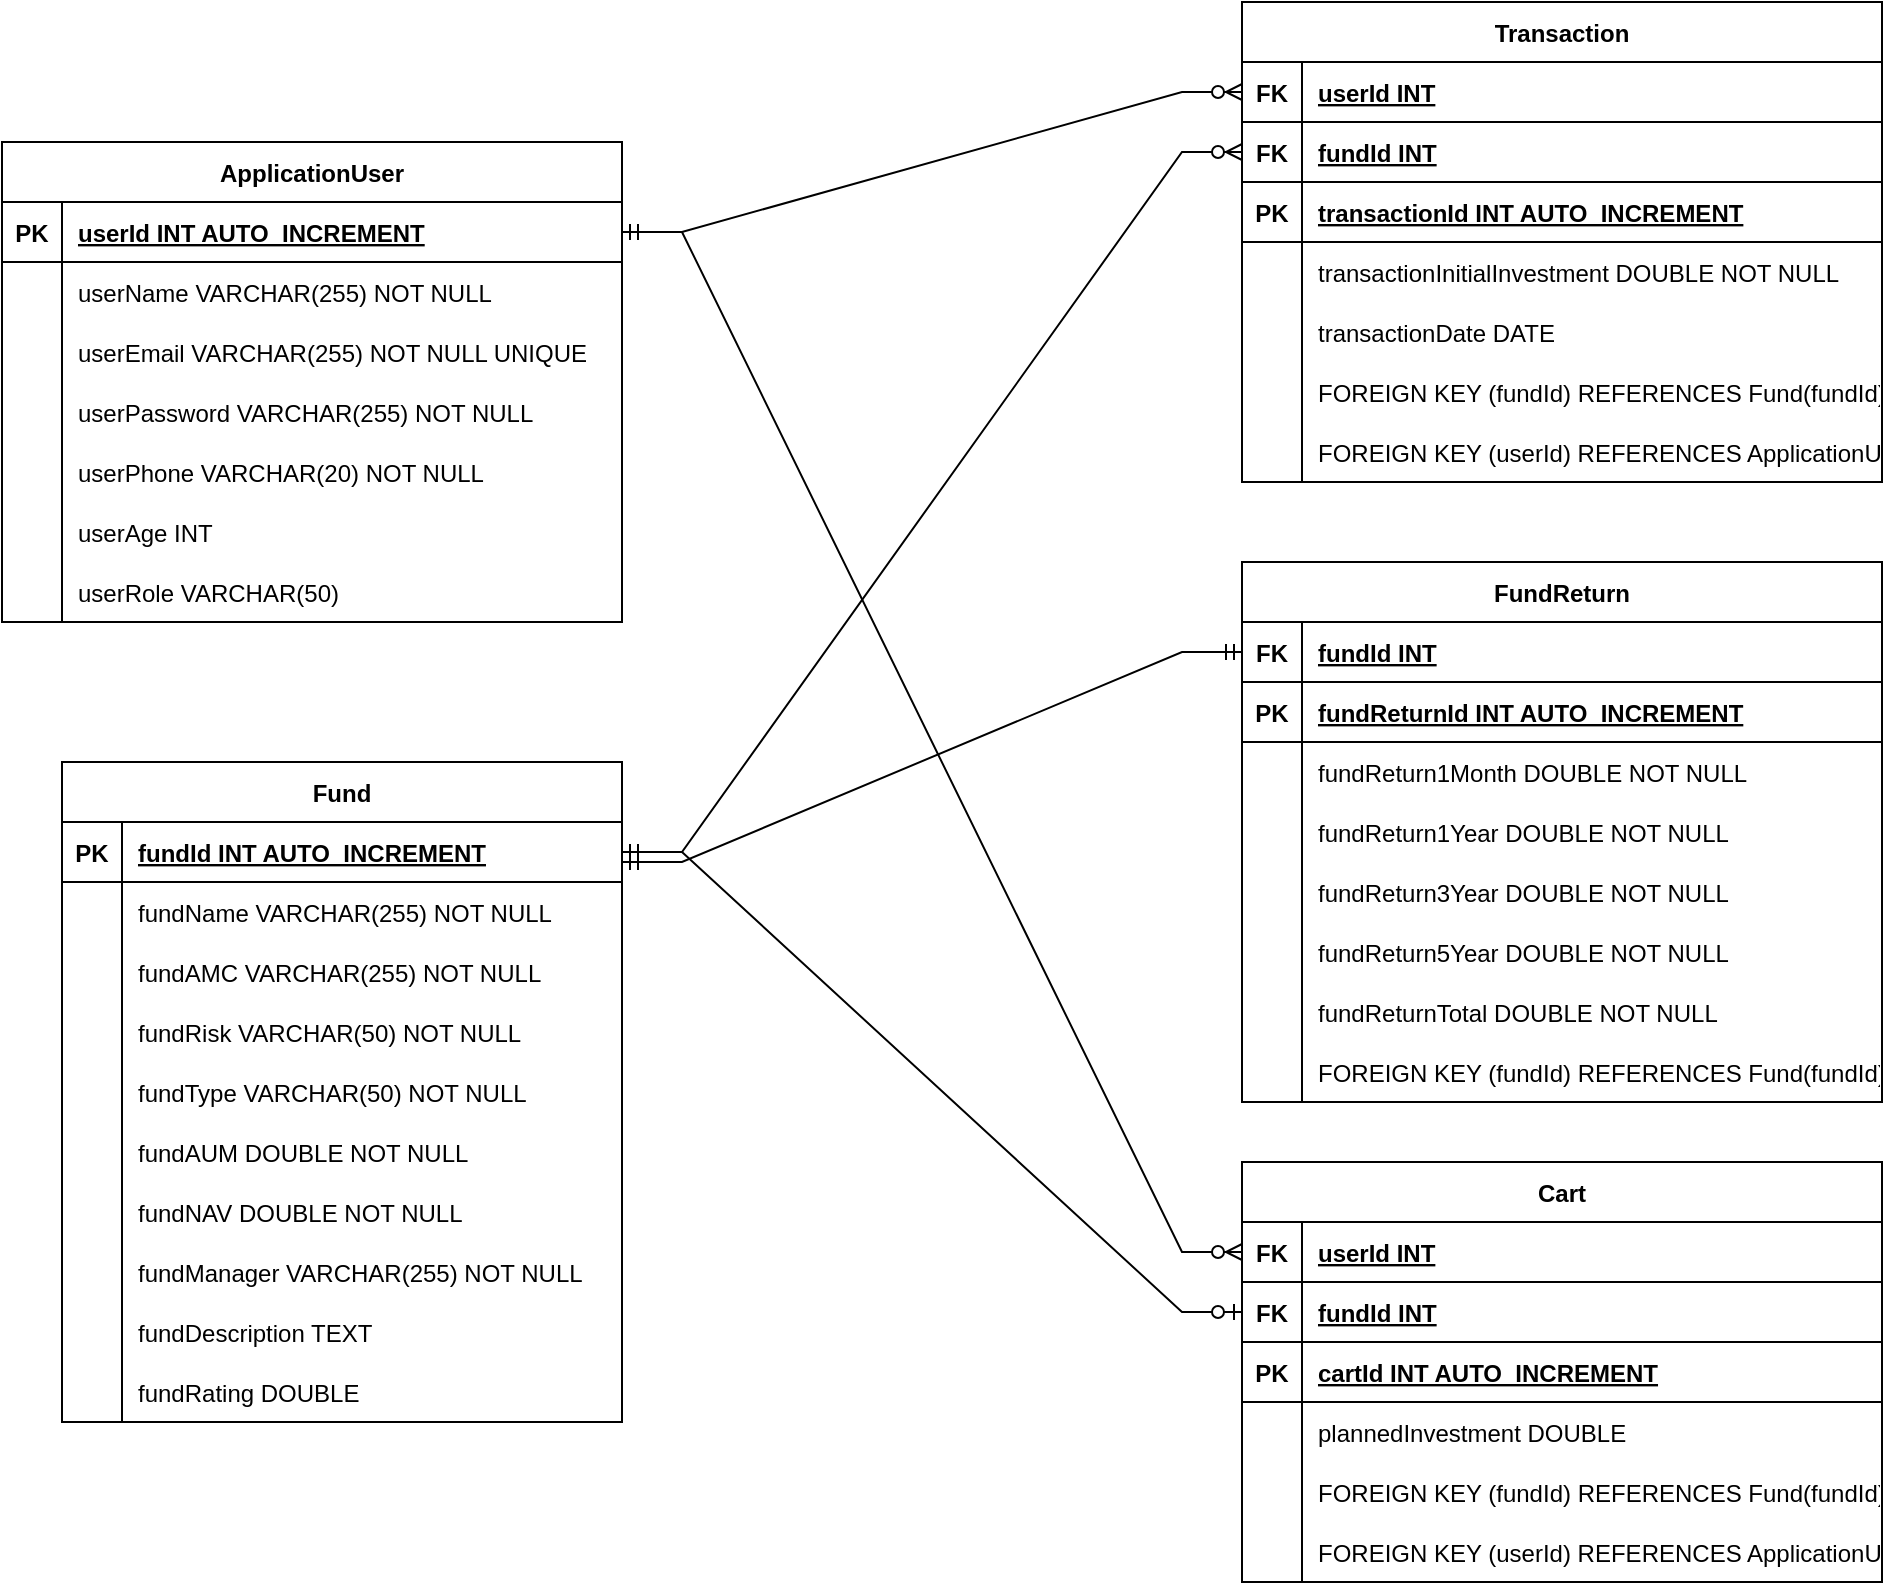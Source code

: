 <mxfile version="24.7.16">
  <diagram name="Page-1" id="alr_ZUWSL3N6rpMZa9CB">
    <mxGraphModel dx="1242" dy="567" grid="0" gridSize="10" guides="1" tooltips="1" connect="1" arrows="1" fold="1" page="0" pageScale="1" pageWidth="850" pageHeight="1100" math="0" shadow="0">
      <root>
        <mxCell id="0" />
        <mxCell id="1" parent="0" />
        <mxCell id="d2hZP2cJq34CGb0ZFWls-125" value="ApplicationUser" style="shape=table;startSize=30;container=1;collapsible=1;childLayout=tableLayout;fixedRows=1;rowLines=0;fontStyle=1;align=center;resizeLast=1;" parent="1" vertex="1">
          <mxGeometry x="322" y="182" width="310" height="240" as="geometry" />
        </mxCell>
        <mxCell id="d2hZP2cJq34CGb0ZFWls-126" value="" style="shape=tableRow;horizontal=0;startSize=0;swimlaneHead=0;swimlaneBody=0;fillColor=none;collapsible=0;dropTarget=0;points=[[0,0.5],[1,0.5]];portConstraint=eastwest;strokeColor=inherit;top=0;left=0;right=0;bottom=1;" parent="d2hZP2cJq34CGb0ZFWls-125" vertex="1">
          <mxGeometry y="30" width="310" height="30" as="geometry" />
        </mxCell>
        <mxCell id="d2hZP2cJq34CGb0ZFWls-127" value="PK" style="shape=partialRectangle;overflow=hidden;connectable=0;fillColor=none;strokeColor=inherit;top=0;left=0;bottom=0;right=0;fontStyle=1;" parent="d2hZP2cJq34CGb0ZFWls-126" vertex="1">
          <mxGeometry width="30" height="30" as="geometry">
            <mxRectangle width="30" height="30" as="alternateBounds" />
          </mxGeometry>
        </mxCell>
        <mxCell id="d2hZP2cJq34CGb0ZFWls-128" value="userId INT AUTO_INCREMENT " style="shape=partialRectangle;overflow=hidden;connectable=0;fillColor=none;align=left;strokeColor=inherit;top=0;left=0;bottom=0;right=0;spacingLeft=6;fontStyle=5;" parent="d2hZP2cJq34CGb0ZFWls-126" vertex="1">
          <mxGeometry x="30" width="280" height="30" as="geometry">
            <mxRectangle width="280" height="30" as="alternateBounds" />
          </mxGeometry>
        </mxCell>
        <mxCell id="d2hZP2cJq34CGb0ZFWls-129" value="" style="shape=tableRow;horizontal=0;startSize=0;swimlaneHead=0;swimlaneBody=0;fillColor=none;collapsible=0;dropTarget=0;points=[[0,0.5],[1,0.5]];portConstraint=eastwest;strokeColor=inherit;top=0;left=0;right=0;bottom=0;" parent="d2hZP2cJq34CGb0ZFWls-125" vertex="1">
          <mxGeometry y="60" width="310" height="30" as="geometry" />
        </mxCell>
        <mxCell id="d2hZP2cJq34CGb0ZFWls-130" value="" style="shape=partialRectangle;overflow=hidden;connectable=0;fillColor=none;strokeColor=inherit;top=0;left=0;bottom=0;right=0;" parent="d2hZP2cJq34CGb0ZFWls-129" vertex="1">
          <mxGeometry width="30" height="30" as="geometry">
            <mxRectangle width="30" height="30" as="alternateBounds" />
          </mxGeometry>
        </mxCell>
        <mxCell id="d2hZP2cJq34CGb0ZFWls-131" value="userName VARCHAR(255) NOT NULL" style="shape=partialRectangle;overflow=hidden;connectable=0;fillColor=none;align=left;strokeColor=inherit;top=0;left=0;bottom=0;right=0;spacingLeft=6;" parent="d2hZP2cJq34CGb0ZFWls-129" vertex="1">
          <mxGeometry x="30" width="280" height="30" as="geometry">
            <mxRectangle width="280" height="30" as="alternateBounds" />
          </mxGeometry>
        </mxCell>
        <mxCell id="d2hZP2cJq34CGb0ZFWls-132" value="" style="shape=tableRow;horizontal=0;startSize=0;swimlaneHead=0;swimlaneBody=0;fillColor=none;collapsible=0;dropTarget=0;points=[[0,0.5],[1,0.5]];portConstraint=eastwest;strokeColor=inherit;top=0;left=0;right=0;bottom=0;" parent="d2hZP2cJq34CGb0ZFWls-125" vertex="1">
          <mxGeometry y="90" width="310" height="30" as="geometry" />
        </mxCell>
        <mxCell id="d2hZP2cJq34CGb0ZFWls-133" value="" style="shape=partialRectangle;overflow=hidden;connectable=0;fillColor=none;strokeColor=inherit;top=0;left=0;bottom=0;right=0;" parent="d2hZP2cJq34CGb0ZFWls-132" vertex="1">
          <mxGeometry width="30" height="30" as="geometry">
            <mxRectangle width="30" height="30" as="alternateBounds" />
          </mxGeometry>
        </mxCell>
        <mxCell id="d2hZP2cJq34CGb0ZFWls-134" value="userEmail VARCHAR(255) NOT NULL UNIQUE" style="shape=partialRectangle;overflow=hidden;connectable=0;fillColor=none;align=left;strokeColor=inherit;top=0;left=0;bottom=0;right=0;spacingLeft=6;" parent="d2hZP2cJq34CGb0ZFWls-132" vertex="1">
          <mxGeometry x="30" width="280" height="30" as="geometry">
            <mxRectangle width="280" height="30" as="alternateBounds" />
          </mxGeometry>
        </mxCell>
        <mxCell id="d2hZP2cJq34CGb0ZFWls-135" value="" style="shape=tableRow;horizontal=0;startSize=0;swimlaneHead=0;swimlaneBody=0;fillColor=none;collapsible=0;dropTarget=0;points=[[0,0.5],[1,0.5]];portConstraint=eastwest;strokeColor=inherit;top=0;left=0;right=0;bottom=0;" parent="d2hZP2cJq34CGb0ZFWls-125" vertex="1">
          <mxGeometry y="120" width="310" height="30" as="geometry" />
        </mxCell>
        <mxCell id="d2hZP2cJq34CGb0ZFWls-136" value="" style="shape=partialRectangle;overflow=hidden;connectable=0;fillColor=none;strokeColor=inherit;top=0;left=0;bottom=0;right=0;" parent="d2hZP2cJq34CGb0ZFWls-135" vertex="1">
          <mxGeometry width="30" height="30" as="geometry">
            <mxRectangle width="30" height="30" as="alternateBounds" />
          </mxGeometry>
        </mxCell>
        <mxCell id="d2hZP2cJq34CGb0ZFWls-137" value="userPassword VARCHAR(255) NOT NULL" style="shape=partialRectangle;overflow=hidden;connectable=0;fillColor=none;align=left;strokeColor=inherit;top=0;left=0;bottom=0;right=0;spacingLeft=6;" parent="d2hZP2cJq34CGb0ZFWls-135" vertex="1">
          <mxGeometry x="30" width="280" height="30" as="geometry">
            <mxRectangle width="280" height="30" as="alternateBounds" />
          </mxGeometry>
        </mxCell>
        <mxCell id="d2hZP2cJq34CGb0ZFWls-138" value="" style="shape=tableRow;horizontal=0;startSize=0;swimlaneHead=0;swimlaneBody=0;fillColor=none;collapsible=0;dropTarget=0;points=[[0,0.5],[1,0.5]];portConstraint=eastwest;strokeColor=inherit;top=0;left=0;right=0;bottom=0;" parent="d2hZP2cJq34CGb0ZFWls-125" vertex="1">
          <mxGeometry y="150" width="310" height="30" as="geometry" />
        </mxCell>
        <mxCell id="d2hZP2cJq34CGb0ZFWls-139" value="" style="shape=partialRectangle;overflow=hidden;connectable=0;fillColor=none;strokeColor=inherit;top=0;left=0;bottom=0;right=0;" parent="d2hZP2cJq34CGb0ZFWls-138" vertex="1">
          <mxGeometry width="30" height="30" as="geometry">
            <mxRectangle width="30" height="30" as="alternateBounds" />
          </mxGeometry>
        </mxCell>
        <mxCell id="d2hZP2cJq34CGb0ZFWls-140" value="userPhone VARCHAR(20) NOT NULL" style="shape=partialRectangle;overflow=hidden;connectable=0;fillColor=none;align=left;strokeColor=inherit;top=0;left=0;bottom=0;right=0;spacingLeft=6;" parent="d2hZP2cJq34CGb0ZFWls-138" vertex="1">
          <mxGeometry x="30" width="280" height="30" as="geometry">
            <mxRectangle width="280" height="30" as="alternateBounds" />
          </mxGeometry>
        </mxCell>
        <mxCell id="d2hZP2cJq34CGb0ZFWls-141" value="" style="shape=tableRow;horizontal=0;startSize=0;swimlaneHead=0;swimlaneBody=0;fillColor=none;collapsible=0;dropTarget=0;points=[[0,0.5],[1,0.5]];portConstraint=eastwest;strokeColor=inherit;top=0;left=0;right=0;bottom=0;" parent="d2hZP2cJq34CGb0ZFWls-125" vertex="1">
          <mxGeometry y="180" width="310" height="30" as="geometry" />
        </mxCell>
        <mxCell id="d2hZP2cJq34CGb0ZFWls-142" value="" style="shape=partialRectangle;overflow=hidden;connectable=0;fillColor=none;strokeColor=inherit;top=0;left=0;bottom=0;right=0;" parent="d2hZP2cJq34CGb0ZFWls-141" vertex="1">
          <mxGeometry width="30" height="30" as="geometry">
            <mxRectangle width="30" height="30" as="alternateBounds" />
          </mxGeometry>
        </mxCell>
        <mxCell id="d2hZP2cJq34CGb0ZFWls-143" value="userAge INT" style="shape=partialRectangle;overflow=hidden;connectable=0;fillColor=none;align=left;strokeColor=inherit;top=0;left=0;bottom=0;right=0;spacingLeft=6;" parent="d2hZP2cJq34CGb0ZFWls-141" vertex="1">
          <mxGeometry x="30" width="280" height="30" as="geometry">
            <mxRectangle width="280" height="30" as="alternateBounds" />
          </mxGeometry>
        </mxCell>
        <mxCell id="d2hZP2cJq34CGb0ZFWls-144" value="" style="shape=tableRow;horizontal=0;startSize=0;swimlaneHead=0;swimlaneBody=0;fillColor=none;collapsible=0;dropTarget=0;points=[[0,0.5],[1,0.5]];portConstraint=eastwest;strokeColor=inherit;top=0;left=0;right=0;bottom=0;" parent="d2hZP2cJq34CGb0ZFWls-125" vertex="1">
          <mxGeometry y="210" width="310" height="30" as="geometry" />
        </mxCell>
        <mxCell id="d2hZP2cJq34CGb0ZFWls-145" value="" style="shape=partialRectangle;overflow=hidden;connectable=0;fillColor=none;strokeColor=inherit;top=0;left=0;bottom=0;right=0;" parent="d2hZP2cJq34CGb0ZFWls-144" vertex="1">
          <mxGeometry width="30" height="30" as="geometry">
            <mxRectangle width="30" height="30" as="alternateBounds" />
          </mxGeometry>
        </mxCell>
        <mxCell id="d2hZP2cJq34CGb0ZFWls-146" value="userRole VARCHAR(50)" style="shape=partialRectangle;overflow=hidden;connectable=0;fillColor=none;align=left;strokeColor=inherit;top=0;left=0;bottom=0;right=0;spacingLeft=6;" parent="d2hZP2cJq34CGb0ZFWls-144" vertex="1">
          <mxGeometry x="30" width="280" height="30" as="geometry">
            <mxRectangle width="280" height="30" as="alternateBounds" />
          </mxGeometry>
        </mxCell>
        <mxCell id="d2hZP2cJq34CGb0ZFWls-147" value="Fund" style="shape=table;startSize=30;container=1;collapsible=1;childLayout=tableLayout;fixedRows=1;rowLines=0;fontStyle=1;align=center;resizeLast=1;" parent="1" vertex="1">
          <mxGeometry x="352" y="492" width="280" height="330" as="geometry">
            <mxRectangle x="-80" y="130" width="70" height="30" as="alternateBounds" />
          </mxGeometry>
        </mxCell>
        <mxCell id="d2hZP2cJq34CGb0ZFWls-148" value="" style="shape=tableRow;horizontal=0;startSize=0;swimlaneHead=0;swimlaneBody=0;fillColor=none;collapsible=0;dropTarget=0;points=[[0,0.5],[1,0.5]];portConstraint=eastwest;strokeColor=inherit;top=0;left=0;right=0;bottom=1;" parent="d2hZP2cJq34CGb0ZFWls-147" vertex="1">
          <mxGeometry y="30" width="280" height="30" as="geometry" />
        </mxCell>
        <mxCell id="d2hZP2cJq34CGb0ZFWls-149" value="PK" style="shape=partialRectangle;overflow=hidden;connectable=0;fillColor=none;strokeColor=inherit;top=0;left=0;bottom=0;right=0;fontStyle=1;" parent="d2hZP2cJq34CGb0ZFWls-148" vertex="1">
          <mxGeometry width="30" height="30" as="geometry">
            <mxRectangle width="30" height="30" as="alternateBounds" />
          </mxGeometry>
        </mxCell>
        <mxCell id="d2hZP2cJq34CGb0ZFWls-150" value="fundId INT AUTO_INCREMENT " style="shape=partialRectangle;overflow=hidden;connectable=0;fillColor=none;align=left;strokeColor=inherit;top=0;left=0;bottom=0;right=0;spacingLeft=6;fontStyle=5;" parent="d2hZP2cJq34CGb0ZFWls-148" vertex="1">
          <mxGeometry x="30" width="250" height="30" as="geometry">
            <mxRectangle width="250" height="30" as="alternateBounds" />
          </mxGeometry>
        </mxCell>
        <mxCell id="d2hZP2cJq34CGb0ZFWls-151" value="" style="shape=tableRow;horizontal=0;startSize=0;swimlaneHead=0;swimlaneBody=0;fillColor=none;collapsible=0;dropTarget=0;points=[[0,0.5],[1,0.5]];portConstraint=eastwest;strokeColor=inherit;top=0;left=0;right=0;bottom=0;" parent="d2hZP2cJq34CGb0ZFWls-147" vertex="1">
          <mxGeometry y="60" width="280" height="30" as="geometry" />
        </mxCell>
        <mxCell id="d2hZP2cJq34CGb0ZFWls-152" value="" style="shape=partialRectangle;overflow=hidden;connectable=0;fillColor=none;strokeColor=inherit;top=0;left=0;bottom=0;right=0;" parent="d2hZP2cJq34CGb0ZFWls-151" vertex="1">
          <mxGeometry width="30" height="30" as="geometry">
            <mxRectangle width="30" height="30" as="alternateBounds" />
          </mxGeometry>
        </mxCell>
        <mxCell id="d2hZP2cJq34CGb0ZFWls-153" value="fundName VARCHAR(255) NOT NULL" style="shape=partialRectangle;overflow=hidden;connectable=0;fillColor=none;align=left;strokeColor=inherit;top=0;left=0;bottom=0;right=0;spacingLeft=6;" parent="d2hZP2cJq34CGb0ZFWls-151" vertex="1">
          <mxGeometry x="30" width="250" height="30" as="geometry">
            <mxRectangle width="250" height="30" as="alternateBounds" />
          </mxGeometry>
        </mxCell>
        <mxCell id="d2hZP2cJq34CGb0ZFWls-154" value="" style="shape=tableRow;horizontal=0;startSize=0;swimlaneHead=0;swimlaneBody=0;fillColor=none;collapsible=0;dropTarget=0;points=[[0,0.5],[1,0.5]];portConstraint=eastwest;strokeColor=inherit;top=0;left=0;right=0;bottom=0;" parent="d2hZP2cJq34CGb0ZFWls-147" vertex="1">
          <mxGeometry y="90" width="280" height="30" as="geometry" />
        </mxCell>
        <mxCell id="d2hZP2cJq34CGb0ZFWls-155" value="" style="shape=partialRectangle;overflow=hidden;connectable=0;fillColor=none;strokeColor=inherit;top=0;left=0;bottom=0;right=0;" parent="d2hZP2cJq34CGb0ZFWls-154" vertex="1">
          <mxGeometry width="30" height="30" as="geometry">
            <mxRectangle width="30" height="30" as="alternateBounds" />
          </mxGeometry>
        </mxCell>
        <mxCell id="d2hZP2cJq34CGb0ZFWls-156" value="fundAMC VARCHAR(255) NOT NULL" style="shape=partialRectangle;overflow=hidden;connectable=0;fillColor=none;align=left;strokeColor=inherit;top=0;left=0;bottom=0;right=0;spacingLeft=6;" parent="d2hZP2cJq34CGb0ZFWls-154" vertex="1">
          <mxGeometry x="30" width="250" height="30" as="geometry">
            <mxRectangle width="250" height="30" as="alternateBounds" />
          </mxGeometry>
        </mxCell>
        <mxCell id="d2hZP2cJq34CGb0ZFWls-157" value="" style="shape=tableRow;horizontal=0;startSize=0;swimlaneHead=0;swimlaneBody=0;fillColor=none;collapsible=0;dropTarget=0;points=[[0,0.5],[1,0.5]];portConstraint=eastwest;strokeColor=inherit;top=0;left=0;right=0;bottom=0;" parent="d2hZP2cJq34CGb0ZFWls-147" vertex="1">
          <mxGeometry y="120" width="280" height="30" as="geometry" />
        </mxCell>
        <mxCell id="d2hZP2cJq34CGb0ZFWls-158" value="" style="shape=partialRectangle;overflow=hidden;connectable=0;fillColor=none;strokeColor=inherit;top=0;left=0;bottom=0;right=0;" parent="d2hZP2cJq34CGb0ZFWls-157" vertex="1">
          <mxGeometry width="30" height="30" as="geometry">
            <mxRectangle width="30" height="30" as="alternateBounds" />
          </mxGeometry>
        </mxCell>
        <mxCell id="d2hZP2cJq34CGb0ZFWls-159" value="fundRisk VARCHAR(50) NOT NULL" style="shape=partialRectangle;overflow=hidden;connectable=0;fillColor=none;align=left;strokeColor=inherit;top=0;left=0;bottom=0;right=0;spacingLeft=6;" parent="d2hZP2cJq34CGb0ZFWls-157" vertex="1">
          <mxGeometry x="30" width="250" height="30" as="geometry">
            <mxRectangle width="250" height="30" as="alternateBounds" />
          </mxGeometry>
        </mxCell>
        <mxCell id="d2hZP2cJq34CGb0ZFWls-160" value="" style="shape=tableRow;horizontal=0;startSize=0;swimlaneHead=0;swimlaneBody=0;fillColor=none;collapsible=0;dropTarget=0;points=[[0,0.5],[1,0.5]];portConstraint=eastwest;strokeColor=inherit;top=0;left=0;right=0;bottom=0;" parent="d2hZP2cJq34CGb0ZFWls-147" vertex="1">
          <mxGeometry y="150" width="280" height="30" as="geometry" />
        </mxCell>
        <mxCell id="d2hZP2cJq34CGb0ZFWls-161" value="" style="shape=partialRectangle;overflow=hidden;connectable=0;fillColor=none;strokeColor=inherit;top=0;left=0;bottom=0;right=0;" parent="d2hZP2cJq34CGb0ZFWls-160" vertex="1">
          <mxGeometry width="30" height="30" as="geometry">
            <mxRectangle width="30" height="30" as="alternateBounds" />
          </mxGeometry>
        </mxCell>
        <mxCell id="d2hZP2cJq34CGb0ZFWls-162" value="fundType VARCHAR(50) NOT NULL" style="shape=partialRectangle;overflow=hidden;connectable=0;fillColor=none;align=left;strokeColor=inherit;top=0;left=0;bottom=0;right=0;spacingLeft=6;" parent="d2hZP2cJq34CGb0ZFWls-160" vertex="1">
          <mxGeometry x="30" width="250" height="30" as="geometry">
            <mxRectangle width="250" height="30" as="alternateBounds" />
          </mxGeometry>
        </mxCell>
        <mxCell id="d2hZP2cJq34CGb0ZFWls-163" value="" style="shape=tableRow;horizontal=0;startSize=0;swimlaneHead=0;swimlaneBody=0;fillColor=none;collapsible=0;dropTarget=0;points=[[0,0.5],[1,0.5]];portConstraint=eastwest;strokeColor=inherit;top=0;left=0;right=0;bottom=0;" parent="d2hZP2cJq34CGb0ZFWls-147" vertex="1">
          <mxGeometry y="180" width="280" height="30" as="geometry" />
        </mxCell>
        <mxCell id="d2hZP2cJq34CGb0ZFWls-164" value="" style="shape=partialRectangle;overflow=hidden;connectable=0;fillColor=none;strokeColor=inherit;top=0;left=0;bottom=0;right=0;" parent="d2hZP2cJq34CGb0ZFWls-163" vertex="1">
          <mxGeometry width="30" height="30" as="geometry">
            <mxRectangle width="30" height="30" as="alternateBounds" />
          </mxGeometry>
        </mxCell>
        <mxCell id="d2hZP2cJq34CGb0ZFWls-165" value="fundAUM DOUBLE NOT NULL" style="shape=partialRectangle;overflow=hidden;connectable=0;fillColor=none;align=left;strokeColor=inherit;top=0;left=0;bottom=0;right=0;spacingLeft=6;" parent="d2hZP2cJq34CGb0ZFWls-163" vertex="1">
          <mxGeometry x="30" width="250" height="30" as="geometry">
            <mxRectangle width="250" height="30" as="alternateBounds" />
          </mxGeometry>
        </mxCell>
        <mxCell id="d2hZP2cJq34CGb0ZFWls-166" value="" style="shape=tableRow;horizontal=0;startSize=0;swimlaneHead=0;swimlaneBody=0;fillColor=none;collapsible=0;dropTarget=0;points=[[0,0.5],[1,0.5]];portConstraint=eastwest;strokeColor=inherit;top=0;left=0;right=0;bottom=0;" parent="d2hZP2cJq34CGb0ZFWls-147" vertex="1">
          <mxGeometry y="210" width="280" height="30" as="geometry" />
        </mxCell>
        <mxCell id="d2hZP2cJq34CGb0ZFWls-167" value="" style="shape=partialRectangle;overflow=hidden;connectable=0;fillColor=none;strokeColor=inherit;top=0;left=0;bottom=0;right=0;" parent="d2hZP2cJq34CGb0ZFWls-166" vertex="1">
          <mxGeometry width="30" height="30" as="geometry">
            <mxRectangle width="30" height="30" as="alternateBounds" />
          </mxGeometry>
        </mxCell>
        <mxCell id="d2hZP2cJq34CGb0ZFWls-168" value="fundNAV DOUBLE NOT NULL" style="shape=partialRectangle;overflow=hidden;connectable=0;fillColor=none;align=left;strokeColor=inherit;top=0;left=0;bottom=0;right=0;spacingLeft=6;" parent="d2hZP2cJq34CGb0ZFWls-166" vertex="1">
          <mxGeometry x="30" width="250" height="30" as="geometry">
            <mxRectangle width="250" height="30" as="alternateBounds" />
          </mxGeometry>
        </mxCell>
        <mxCell id="d2hZP2cJq34CGb0ZFWls-169" value="" style="shape=tableRow;horizontal=0;startSize=0;swimlaneHead=0;swimlaneBody=0;fillColor=none;collapsible=0;dropTarget=0;points=[[0,0.5],[1,0.5]];portConstraint=eastwest;strokeColor=inherit;top=0;left=0;right=0;bottom=0;" parent="d2hZP2cJq34CGb0ZFWls-147" vertex="1">
          <mxGeometry y="240" width="280" height="30" as="geometry" />
        </mxCell>
        <mxCell id="d2hZP2cJq34CGb0ZFWls-170" value="" style="shape=partialRectangle;overflow=hidden;connectable=0;fillColor=none;strokeColor=inherit;top=0;left=0;bottom=0;right=0;" parent="d2hZP2cJq34CGb0ZFWls-169" vertex="1">
          <mxGeometry width="30" height="30" as="geometry">
            <mxRectangle width="30" height="30" as="alternateBounds" />
          </mxGeometry>
        </mxCell>
        <mxCell id="d2hZP2cJq34CGb0ZFWls-171" value="fundManager VARCHAR(255) NOT NULL" style="shape=partialRectangle;overflow=hidden;connectable=0;fillColor=none;align=left;strokeColor=inherit;top=0;left=0;bottom=0;right=0;spacingLeft=6;" parent="d2hZP2cJq34CGb0ZFWls-169" vertex="1">
          <mxGeometry x="30" width="250" height="30" as="geometry">
            <mxRectangle width="250" height="30" as="alternateBounds" />
          </mxGeometry>
        </mxCell>
        <mxCell id="d2hZP2cJq34CGb0ZFWls-172" value="" style="shape=tableRow;horizontal=0;startSize=0;swimlaneHead=0;swimlaneBody=0;fillColor=none;collapsible=0;dropTarget=0;points=[[0,0.5],[1,0.5]];portConstraint=eastwest;strokeColor=inherit;top=0;left=0;right=0;bottom=0;" parent="d2hZP2cJq34CGb0ZFWls-147" vertex="1">
          <mxGeometry y="270" width="280" height="30" as="geometry" />
        </mxCell>
        <mxCell id="d2hZP2cJq34CGb0ZFWls-173" value="" style="shape=partialRectangle;overflow=hidden;connectable=0;fillColor=none;strokeColor=inherit;top=0;left=0;bottom=0;right=0;" parent="d2hZP2cJq34CGb0ZFWls-172" vertex="1">
          <mxGeometry width="30" height="30" as="geometry">
            <mxRectangle width="30" height="30" as="alternateBounds" />
          </mxGeometry>
        </mxCell>
        <mxCell id="d2hZP2cJq34CGb0ZFWls-174" value="fundDescription TEXT" style="shape=partialRectangle;overflow=hidden;connectable=0;fillColor=none;align=left;strokeColor=inherit;top=0;left=0;bottom=0;right=0;spacingLeft=6;" parent="d2hZP2cJq34CGb0ZFWls-172" vertex="1">
          <mxGeometry x="30" width="250" height="30" as="geometry">
            <mxRectangle width="250" height="30" as="alternateBounds" />
          </mxGeometry>
        </mxCell>
        <mxCell id="d2hZP2cJq34CGb0ZFWls-175" value="" style="shape=tableRow;horizontal=0;startSize=0;swimlaneHead=0;swimlaneBody=0;fillColor=none;collapsible=0;dropTarget=0;points=[[0,0.5],[1,0.5]];portConstraint=eastwest;strokeColor=inherit;top=0;left=0;right=0;bottom=0;" parent="d2hZP2cJq34CGb0ZFWls-147" vertex="1">
          <mxGeometry y="300" width="280" height="30" as="geometry" />
        </mxCell>
        <mxCell id="d2hZP2cJq34CGb0ZFWls-176" value="" style="shape=partialRectangle;overflow=hidden;connectable=0;fillColor=none;strokeColor=inherit;top=0;left=0;bottom=0;right=0;" parent="d2hZP2cJq34CGb0ZFWls-175" vertex="1">
          <mxGeometry width="30" height="30" as="geometry">
            <mxRectangle width="30" height="30" as="alternateBounds" />
          </mxGeometry>
        </mxCell>
        <mxCell id="d2hZP2cJq34CGb0ZFWls-177" value="fundRating DOUBLE" style="shape=partialRectangle;overflow=hidden;connectable=0;fillColor=none;align=left;strokeColor=inherit;top=0;left=0;bottom=0;right=0;spacingLeft=6;" parent="d2hZP2cJq34CGb0ZFWls-175" vertex="1">
          <mxGeometry x="30" width="250" height="30" as="geometry">
            <mxRectangle width="250" height="30" as="alternateBounds" />
          </mxGeometry>
        </mxCell>
        <mxCell id="d2hZP2cJq34CGb0ZFWls-178" value="FundReturn" style="shape=table;startSize=30;container=1;collapsible=1;childLayout=tableLayout;fixedRows=1;rowLines=0;fontStyle=1;align=center;resizeLast=1;" parent="1" vertex="1">
          <mxGeometry x="942" y="392" width="320" height="270" as="geometry" />
        </mxCell>
        <mxCell id="d2hZP2cJq34CGb0ZFWls-179" value="" style="shape=tableRow;horizontal=0;startSize=0;swimlaneHead=0;swimlaneBody=0;fillColor=none;collapsible=0;dropTarget=0;points=[[0,0.5],[1,0.5]];portConstraint=eastwest;strokeColor=inherit;top=0;left=0;right=0;bottom=1;" parent="d2hZP2cJq34CGb0ZFWls-178" vertex="1">
          <mxGeometry y="30" width="320" height="30" as="geometry" />
        </mxCell>
        <mxCell id="d2hZP2cJq34CGb0ZFWls-180" value="FK" style="shape=partialRectangle;overflow=hidden;connectable=0;fillColor=none;strokeColor=inherit;top=0;left=0;bottom=0;right=0;fontStyle=1;" parent="d2hZP2cJq34CGb0ZFWls-179" vertex="1">
          <mxGeometry width="30" height="30" as="geometry">
            <mxRectangle width="30" height="30" as="alternateBounds" />
          </mxGeometry>
        </mxCell>
        <mxCell id="d2hZP2cJq34CGb0ZFWls-181" value="fundId INT" style="shape=partialRectangle;overflow=hidden;connectable=0;fillColor=none;align=left;strokeColor=inherit;top=0;left=0;bottom=0;right=0;spacingLeft=6;fontStyle=5;" parent="d2hZP2cJq34CGb0ZFWls-179" vertex="1">
          <mxGeometry x="30" width="290" height="30" as="geometry">
            <mxRectangle width="290" height="30" as="alternateBounds" />
          </mxGeometry>
        </mxCell>
        <mxCell id="d2hZP2cJq34CGb0ZFWls-182" value="" style="shape=tableRow;horizontal=0;startSize=0;swimlaneHead=0;swimlaneBody=0;fillColor=none;collapsible=0;dropTarget=0;points=[[0,0.5],[1,0.5]];portConstraint=eastwest;strokeColor=inherit;top=0;left=0;right=0;bottom=1;" parent="d2hZP2cJq34CGb0ZFWls-178" vertex="1">
          <mxGeometry y="60" width="320" height="30" as="geometry" />
        </mxCell>
        <mxCell id="d2hZP2cJq34CGb0ZFWls-183" value="PK" style="shape=partialRectangle;overflow=hidden;connectable=0;fillColor=none;strokeColor=inherit;top=0;left=0;bottom=0;right=0;fontStyle=1;" parent="d2hZP2cJq34CGb0ZFWls-182" vertex="1">
          <mxGeometry width="30" height="30" as="geometry">
            <mxRectangle width="30" height="30" as="alternateBounds" />
          </mxGeometry>
        </mxCell>
        <mxCell id="d2hZP2cJq34CGb0ZFWls-184" value="fundReturnId INT AUTO_INCREMENT " style="shape=partialRectangle;overflow=hidden;connectable=0;fillColor=none;align=left;strokeColor=inherit;top=0;left=0;bottom=0;right=0;spacingLeft=6;fontStyle=5;" parent="d2hZP2cJq34CGb0ZFWls-182" vertex="1">
          <mxGeometry x="30" width="290" height="30" as="geometry">
            <mxRectangle width="290" height="30" as="alternateBounds" />
          </mxGeometry>
        </mxCell>
        <mxCell id="d2hZP2cJq34CGb0ZFWls-185" value="" style="shape=tableRow;horizontal=0;startSize=0;swimlaneHead=0;swimlaneBody=0;fillColor=none;collapsible=0;dropTarget=0;points=[[0,0.5],[1,0.5]];portConstraint=eastwest;strokeColor=inherit;top=0;left=0;right=0;bottom=0;" parent="d2hZP2cJq34CGb0ZFWls-178" vertex="1">
          <mxGeometry y="90" width="320" height="30" as="geometry" />
        </mxCell>
        <mxCell id="d2hZP2cJq34CGb0ZFWls-186" value="" style="shape=partialRectangle;overflow=hidden;connectable=0;fillColor=none;strokeColor=inherit;top=0;left=0;bottom=0;right=0;" parent="d2hZP2cJq34CGb0ZFWls-185" vertex="1">
          <mxGeometry width="30" height="30" as="geometry">
            <mxRectangle width="30" height="30" as="alternateBounds" />
          </mxGeometry>
        </mxCell>
        <mxCell id="d2hZP2cJq34CGb0ZFWls-187" value="fundReturn1Month DOUBLE NOT NULL" style="shape=partialRectangle;overflow=hidden;connectable=0;fillColor=none;align=left;strokeColor=inherit;top=0;left=0;bottom=0;right=0;spacingLeft=6;" parent="d2hZP2cJq34CGb0ZFWls-185" vertex="1">
          <mxGeometry x="30" width="290" height="30" as="geometry">
            <mxRectangle width="290" height="30" as="alternateBounds" />
          </mxGeometry>
        </mxCell>
        <mxCell id="d2hZP2cJq34CGb0ZFWls-188" value="" style="shape=tableRow;horizontal=0;startSize=0;swimlaneHead=0;swimlaneBody=0;fillColor=none;collapsible=0;dropTarget=0;points=[[0,0.5],[1,0.5]];portConstraint=eastwest;strokeColor=inherit;top=0;left=0;right=0;bottom=0;" parent="d2hZP2cJq34CGb0ZFWls-178" vertex="1">
          <mxGeometry y="120" width="320" height="30" as="geometry" />
        </mxCell>
        <mxCell id="d2hZP2cJq34CGb0ZFWls-189" value="" style="shape=partialRectangle;overflow=hidden;connectable=0;fillColor=none;strokeColor=inherit;top=0;left=0;bottom=0;right=0;" parent="d2hZP2cJq34CGb0ZFWls-188" vertex="1">
          <mxGeometry width="30" height="30" as="geometry">
            <mxRectangle width="30" height="30" as="alternateBounds" />
          </mxGeometry>
        </mxCell>
        <mxCell id="d2hZP2cJq34CGb0ZFWls-190" value="fundReturn1Year DOUBLE NOT NULL" style="shape=partialRectangle;overflow=hidden;connectable=0;fillColor=none;align=left;strokeColor=inherit;top=0;left=0;bottom=0;right=0;spacingLeft=6;" parent="d2hZP2cJq34CGb0ZFWls-188" vertex="1">
          <mxGeometry x="30" width="290" height="30" as="geometry">
            <mxRectangle width="290" height="30" as="alternateBounds" />
          </mxGeometry>
        </mxCell>
        <mxCell id="d2hZP2cJq34CGb0ZFWls-191" value="" style="shape=tableRow;horizontal=0;startSize=0;swimlaneHead=0;swimlaneBody=0;fillColor=none;collapsible=0;dropTarget=0;points=[[0,0.5],[1,0.5]];portConstraint=eastwest;strokeColor=inherit;top=0;left=0;right=0;bottom=0;" parent="d2hZP2cJq34CGb0ZFWls-178" vertex="1">
          <mxGeometry y="150" width="320" height="30" as="geometry" />
        </mxCell>
        <mxCell id="d2hZP2cJq34CGb0ZFWls-192" value="" style="shape=partialRectangle;overflow=hidden;connectable=0;fillColor=none;strokeColor=inherit;top=0;left=0;bottom=0;right=0;" parent="d2hZP2cJq34CGb0ZFWls-191" vertex="1">
          <mxGeometry width="30" height="30" as="geometry">
            <mxRectangle width="30" height="30" as="alternateBounds" />
          </mxGeometry>
        </mxCell>
        <mxCell id="d2hZP2cJq34CGb0ZFWls-193" value="fundReturn3Year DOUBLE NOT NULL" style="shape=partialRectangle;overflow=hidden;connectable=0;fillColor=none;align=left;strokeColor=inherit;top=0;left=0;bottom=0;right=0;spacingLeft=6;" parent="d2hZP2cJq34CGb0ZFWls-191" vertex="1">
          <mxGeometry x="30" width="290" height="30" as="geometry">
            <mxRectangle width="290" height="30" as="alternateBounds" />
          </mxGeometry>
        </mxCell>
        <mxCell id="d2hZP2cJq34CGb0ZFWls-194" value="" style="shape=tableRow;horizontal=0;startSize=0;swimlaneHead=0;swimlaneBody=0;fillColor=none;collapsible=0;dropTarget=0;points=[[0,0.5],[1,0.5]];portConstraint=eastwest;strokeColor=inherit;top=0;left=0;right=0;bottom=0;" parent="d2hZP2cJq34CGb0ZFWls-178" vertex="1">
          <mxGeometry y="180" width="320" height="30" as="geometry" />
        </mxCell>
        <mxCell id="d2hZP2cJq34CGb0ZFWls-195" value="" style="shape=partialRectangle;overflow=hidden;connectable=0;fillColor=none;strokeColor=inherit;top=0;left=0;bottom=0;right=0;" parent="d2hZP2cJq34CGb0ZFWls-194" vertex="1">
          <mxGeometry width="30" height="30" as="geometry">
            <mxRectangle width="30" height="30" as="alternateBounds" />
          </mxGeometry>
        </mxCell>
        <mxCell id="d2hZP2cJq34CGb0ZFWls-196" value="fundReturn5Year DOUBLE NOT NULL" style="shape=partialRectangle;overflow=hidden;connectable=0;fillColor=none;align=left;strokeColor=inherit;top=0;left=0;bottom=0;right=0;spacingLeft=6;" parent="d2hZP2cJq34CGb0ZFWls-194" vertex="1">
          <mxGeometry x="30" width="290" height="30" as="geometry">
            <mxRectangle width="290" height="30" as="alternateBounds" />
          </mxGeometry>
        </mxCell>
        <mxCell id="d2hZP2cJq34CGb0ZFWls-197" value="" style="shape=tableRow;horizontal=0;startSize=0;swimlaneHead=0;swimlaneBody=0;fillColor=none;collapsible=0;dropTarget=0;points=[[0,0.5],[1,0.5]];portConstraint=eastwest;strokeColor=inherit;top=0;left=0;right=0;bottom=0;" parent="d2hZP2cJq34CGb0ZFWls-178" vertex="1">
          <mxGeometry y="210" width="320" height="30" as="geometry" />
        </mxCell>
        <mxCell id="d2hZP2cJq34CGb0ZFWls-198" value="" style="shape=partialRectangle;overflow=hidden;connectable=0;fillColor=none;strokeColor=inherit;top=0;left=0;bottom=0;right=0;" parent="d2hZP2cJq34CGb0ZFWls-197" vertex="1">
          <mxGeometry width="30" height="30" as="geometry">
            <mxRectangle width="30" height="30" as="alternateBounds" />
          </mxGeometry>
        </mxCell>
        <mxCell id="d2hZP2cJq34CGb0ZFWls-199" value="fundReturnTotal DOUBLE NOT NULL" style="shape=partialRectangle;overflow=hidden;connectable=0;fillColor=none;align=left;strokeColor=inherit;top=0;left=0;bottom=0;right=0;spacingLeft=6;" parent="d2hZP2cJq34CGb0ZFWls-197" vertex="1">
          <mxGeometry x="30" width="290" height="30" as="geometry">
            <mxRectangle width="290" height="30" as="alternateBounds" />
          </mxGeometry>
        </mxCell>
        <mxCell id="d2hZP2cJq34CGb0ZFWls-200" value="" style="shape=tableRow;horizontal=0;startSize=0;swimlaneHead=0;swimlaneBody=0;fillColor=none;collapsible=0;dropTarget=0;points=[[0,0.5],[1,0.5]];portConstraint=eastwest;strokeColor=inherit;top=0;left=0;right=0;bottom=0;" parent="d2hZP2cJq34CGb0ZFWls-178" vertex="1">
          <mxGeometry y="240" width="320" height="30" as="geometry" />
        </mxCell>
        <mxCell id="d2hZP2cJq34CGb0ZFWls-201" value="" style="shape=partialRectangle;overflow=hidden;connectable=0;fillColor=none;strokeColor=inherit;top=0;left=0;bottom=0;right=0;" parent="d2hZP2cJq34CGb0ZFWls-200" vertex="1">
          <mxGeometry width="30" height="30" as="geometry">
            <mxRectangle width="30" height="30" as="alternateBounds" />
          </mxGeometry>
        </mxCell>
        <mxCell id="d2hZP2cJq34CGb0ZFWls-202" value="FOREIGN KEY (fundId) REFERENCES Fund(fundId)" style="shape=partialRectangle;overflow=hidden;connectable=0;fillColor=none;align=left;strokeColor=inherit;top=0;left=0;bottom=0;right=0;spacingLeft=6;" parent="d2hZP2cJq34CGb0ZFWls-200" vertex="1">
          <mxGeometry x="30" width="290" height="30" as="geometry">
            <mxRectangle width="290" height="30" as="alternateBounds" />
          </mxGeometry>
        </mxCell>
        <mxCell id="d2hZP2cJq34CGb0ZFWls-203" value="Transaction" style="shape=table;startSize=30;container=1;collapsible=1;childLayout=tableLayout;fixedRows=1;rowLines=0;fontStyle=1;align=center;resizeLast=1;" parent="1" vertex="1">
          <mxGeometry x="942" y="112" width="320" height="240" as="geometry" />
        </mxCell>
        <mxCell id="d2hZP2cJq34CGb0ZFWls-204" value="" style="shape=tableRow;horizontal=0;startSize=0;swimlaneHead=0;swimlaneBody=0;fillColor=none;collapsible=0;dropTarget=0;points=[[0,0.5],[1,0.5]];portConstraint=eastwest;strokeColor=inherit;top=0;left=0;right=0;bottom=1;" parent="d2hZP2cJq34CGb0ZFWls-203" vertex="1">
          <mxGeometry y="30" width="320" height="30" as="geometry" />
        </mxCell>
        <mxCell id="d2hZP2cJq34CGb0ZFWls-205" value="FK" style="shape=partialRectangle;overflow=hidden;connectable=0;fillColor=none;strokeColor=inherit;top=0;left=0;bottom=0;right=0;fontStyle=1;" parent="d2hZP2cJq34CGb0ZFWls-204" vertex="1">
          <mxGeometry width="30" height="30" as="geometry">
            <mxRectangle width="30" height="30" as="alternateBounds" />
          </mxGeometry>
        </mxCell>
        <mxCell id="d2hZP2cJq34CGb0ZFWls-206" value="userId INT" style="shape=partialRectangle;overflow=hidden;connectable=0;fillColor=none;align=left;strokeColor=inherit;top=0;left=0;bottom=0;right=0;spacingLeft=6;fontStyle=5;" parent="d2hZP2cJq34CGb0ZFWls-204" vertex="1">
          <mxGeometry x="30" width="290" height="30" as="geometry">
            <mxRectangle width="290" height="30" as="alternateBounds" />
          </mxGeometry>
        </mxCell>
        <mxCell id="d2hZP2cJq34CGb0ZFWls-207" value="" style="shape=tableRow;horizontal=0;startSize=0;swimlaneHead=0;swimlaneBody=0;fillColor=none;collapsible=0;dropTarget=0;points=[[0,0.5],[1,0.5]];portConstraint=eastwest;strokeColor=inherit;top=0;left=0;right=0;bottom=1;" parent="d2hZP2cJq34CGb0ZFWls-203" vertex="1">
          <mxGeometry y="60" width="320" height="30" as="geometry" />
        </mxCell>
        <mxCell id="d2hZP2cJq34CGb0ZFWls-208" value="FK" style="shape=partialRectangle;overflow=hidden;connectable=0;fillColor=none;strokeColor=inherit;top=0;left=0;bottom=0;right=0;fontStyle=1;" parent="d2hZP2cJq34CGb0ZFWls-207" vertex="1">
          <mxGeometry width="30" height="30" as="geometry">
            <mxRectangle width="30" height="30" as="alternateBounds" />
          </mxGeometry>
        </mxCell>
        <mxCell id="d2hZP2cJq34CGb0ZFWls-209" value="fundId INT" style="shape=partialRectangle;overflow=hidden;connectable=0;fillColor=none;align=left;strokeColor=inherit;top=0;left=0;bottom=0;right=0;spacingLeft=6;fontStyle=5;" parent="d2hZP2cJq34CGb0ZFWls-207" vertex="1">
          <mxGeometry x="30" width="290" height="30" as="geometry">
            <mxRectangle width="290" height="30" as="alternateBounds" />
          </mxGeometry>
        </mxCell>
        <mxCell id="d2hZP2cJq34CGb0ZFWls-210" value="" style="shape=tableRow;horizontal=0;startSize=0;swimlaneHead=0;swimlaneBody=0;fillColor=none;collapsible=0;dropTarget=0;points=[[0,0.5],[1,0.5]];portConstraint=eastwest;strokeColor=inherit;top=0;left=0;right=0;bottom=1;" parent="d2hZP2cJq34CGb0ZFWls-203" vertex="1">
          <mxGeometry y="90" width="320" height="30" as="geometry" />
        </mxCell>
        <mxCell id="d2hZP2cJq34CGb0ZFWls-211" value="PK" style="shape=partialRectangle;overflow=hidden;connectable=0;fillColor=none;strokeColor=inherit;top=0;left=0;bottom=0;right=0;fontStyle=1;" parent="d2hZP2cJq34CGb0ZFWls-210" vertex="1">
          <mxGeometry width="30" height="30" as="geometry">
            <mxRectangle width="30" height="30" as="alternateBounds" />
          </mxGeometry>
        </mxCell>
        <mxCell id="d2hZP2cJq34CGb0ZFWls-212" value="transactionId INT AUTO_INCREMENT " style="shape=partialRectangle;overflow=hidden;connectable=0;fillColor=none;align=left;strokeColor=inherit;top=0;left=0;bottom=0;right=0;spacingLeft=6;fontStyle=5;" parent="d2hZP2cJq34CGb0ZFWls-210" vertex="1">
          <mxGeometry x="30" width="290" height="30" as="geometry">
            <mxRectangle width="290" height="30" as="alternateBounds" />
          </mxGeometry>
        </mxCell>
        <mxCell id="d2hZP2cJq34CGb0ZFWls-213" value="" style="shape=tableRow;horizontal=0;startSize=0;swimlaneHead=0;swimlaneBody=0;fillColor=none;collapsible=0;dropTarget=0;points=[[0,0.5],[1,0.5]];portConstraint=eastwest;strokeColor=inherit;top=0;left=0;right=0;bottom=0;" parent="d2hZP2cJq34CGb0ZFWls-203" vertex="1">
          <mxGeometry y="120" width="320" height="30" as="geometry" />
        </mxCell>
        <mxCell id="d2hZP2cJq34CGb0ZFWls-214" value="" style="shape=partialRectangle;overflow=hidden;connectable=0;fillColor=none;strokeColor=inherit;top=0;left=0;bottom=0;right=0;" parent="d2hZP2cJq34CGb0ZFWls-213" vertex="1">
          <mxGeometry width="30" height="30" as="geometry">
            <mxRectangle width="30" height="30" as="alternateBounds" />
          </mxGeometry>
        </mxCell>
        <mxCell id="d2hZP2cJq34CGb0ZFWls-215" value="transactionInitialInvestment DOUBLE NOT NULL" style="shape=partialRectangle;overflow=hidden;connectable=0;fillColor=none;align=left;strokeColor=inherit;top=0;left=0;bottom=0;right=0;spacingLeft=6;" parent="d2hZP2cJq34CGb0ZFWls-213" vertex="1">
          <mxGeometry x="30" width="290" height="30" as="geometry">
            <mxRectangle width="290" height="30" as="alternateBounds" />
          </mxGeometry>
        </mxCell>
        <mxCell id="d2hZP2cJq34CGb0ZFWls-216" value="" style="shape=tableRow;horizontal=0;startSize=0;swimlaneHead=0;swimlaneBody=0;fillColor=none;collapsible=0;dropTarget=0;points=[[0,0.5],[1,0.5]];portConstraint=eastwest;strokeColor=inherit;top=0;left=0;right=0;bottom=0;" parent="d2hZP2cJq34CGb0ZFWls-203" vertex="1">
          <mxGeometry y="150" width="320" height="30" as="geometry" />
        </mxCell>
        <mxCell id="d2hZP2cJq34CGb0ZFWls-217" value="" style="shape=partialRectangle;overflow=hidden;connectable=0;fillColor=none;strokeColor=inherit;top=0;left=0;bottom=0;right=0;" parent="d2hZP2cJq34CGb0ZFWls-216" vertex="1">
          <mxGeometry width="30" height="30" as="geometry">
            <mxRectangle width="30" height="30" as="alternateBounds" />
          </mxGeometry>
        </mxCell>
        <mxCell id="d2hZP2cJq34CGb0ZFWls-218" value="transactionDate DATE" style="shape=partialRectangle;overflow=hidden;connectable=0;fillColor=none;align=left;strokeColor=inherit;top=0;left=0;bottom=0;right=0;spacingLeft=6;" parent="d2hZP2cJq34CGb0ZFWls-216" vertex="1">
          <mxGeometry x="30" width="290" height="30" as="geometry">
            <mxRectangle width="290" height="30" as="alternateBounds" />
          </mxGeometry>
        </mxCell>
        <mxCell id="d2hZP2cJq34CGb0ZFWls-219" value="" style="shape=tableRow;horizontal=0;startSize=0;swimlaneHead=0;swimlaneBody=0;fillColor=none;collapsible=0;dropTarget=0;points=[[0,0.5],[1,0.5]];portConstraint=eastwest;strokeColor=inherit;top=0;left=0;right=0;bottom=0;" parent="d2hZP2cJq34CGb0ZFWls-203" vertex="1">
          <mxGeometry y="180" width="320" height="30" as="geometry" />
        </mxCell>
        <mxCell id="d2hZP2cJq34CGb0ZFWls-220" value="" style="shape=partialRectangle;overflow=hidden;connectable=0;fillColor=none;strokeColor=inherit;top=0;left=0;bottom=0;right=0;" parent="d2hZP2cJq34CGb0ZFWls-219" vertex="1">
          <mxGeometry width="30" height="30" as="geometry">
            <mxRectangle width="30" height="30" as="alternateBounds" />
          </mxGeometry>
        </mxCell>
        <mxCell id="d2hZP2cJq34CGb0ZFWls-221" value="FOREIGN KEY (fundId) REFERENCES Fund(fundId)" style="shape=partialRectangle;overflow=hidden;connectable=0;fillColor=none;align=left;strokeColor=inherit;top=0;left=0;bottom=0;right=0;spacingLeft=6;" parent="d2hZP2cJq34CGb0ZFWls-219" vertex="1">
          <mxGeometry x="30" width="290" height="30" as="geometry">
            <mxRectangle width="290" height="30" as="alternateBounds" />
          </mxGeometry>
        </mxCell>
        <mxCell id="d2hZP2cJq34CGb0ZFWls-222" value="" style="shape=tableRow;horizontal=0;startSize=0;swimlaneHead=0;swimlaneBody=0;fillColor=none;collapsible=0;dropTarget=0;points=[[0,0.5],[1,0.5]];portConstraint=eastwest;strokeColor=inherit;top=0;left=0;right=0;bottom=0;" parent="d2hZP2cJq34CGb0ZFWls-203" vertex="1">
          <mxGeometry y="210" width="320" height="30" as="geometry" />
        </mxCell>
        <mxCell id="d2hZP2cJq34CGb0ZFWls-223" value="" style="shape=partialRectangle;overflow=hidden;connectable=0;fillColor=none;strokeColor=inherit;top=0;left=0;bottom=0;right=0;" parent="d2hZP2cJq34CGb0ZFWls-222" vertex="1">
          <mxGeometry width="30" height="30" as="geometry">
            <mxRectangle width="30" height="30" as="alternateBounds" />
          </mxGeometry>
        </mxCell>
        <mxCell id="d2hZP2cJq34CGb0ZFWls-224" value="FOREIGN KEY (userId) REFERENCES ApplicationUser(userId)" style="shape=partialRectangle;overflow=hidden;connectable=0;fillColor=none;align=left;strokeColor=inherit;top=0;left=0;bottom=0;right=0;spacingLeft=6;" parent="d2hZP2cJq34CGb0ZFWls-222" vertex="1">
          <mxGeometry x="30" width="290" height="30" as="geometry">
            <mxRectangle width="290" height="30" as="alternateBounds" />
          </mxGeometry>
        </mxCell>
        <mxCell id="d2hZP2cJq34CGb0ZFWls-225" value="Cart" style="shape=table;startSize=30;container=1;collapsible=1;childLayout=tableLayout;fixedRows=1;rowLines=0;fontStyle=1;align=center;resizeLast=1;" parent="1" vertex="1">
          <mxGeometry x="942" y="692" width="320" height="210" as="geometry" />
        </mxCell>
        <mxCell id="d2hZP2cJq34CGb0ZFWls-226" value="" style="shape=tableRow;horizontal=0;startSize=0;swimlaneHead=0;swimlaneBody=0;fillColor=none;collapsible=0;dropTarget=0;points=[[0,0.5],[1,0.5]];portConstraint=eastwest;strokeColor=inherit;top=0;left=0;right=0;bottom=1;" parent="d2hZP2cJq34CGb0ZFWls-225" vertex="1">
          <mxGeometry y="30" width="320" height="30" as="geometry" />
        </mxCell>
        <mxCell id="d2hZP2cJq34CGb0ZFWls-227" value="FK" style="shape=partialRectangle;overflow=hidden;connectable=0;fillColor=none;strokeColor=inherit;top=0;left=0;bottom=0;right=0;fontStyle=1;" parent="d2hZP2cJq34CGb0ZFWls-226" vertex="1">
          <mxGeometry width="30" height="30" as="geometry">
            <mxRectangle width="30" height="30" as="alternateBounds" />
          </mxGeometry>
        </mxCell>
        <mxCell id="d2hZP2cJq34CGb0ZFWls-228" value="userId INT" style="shape=partialRectangle;overflow=hidden;connectable=0;fillColor=none;align=left;strokeColor=inherit;top=0;left=0;bottom=0;right=0;spacingLeft=6;fontStyle=5;" parent="d2hZP2cJq34CGb0ZFWls-226" vertex="1">
          <mxGeometry x="30" width="290" height="30" as="geometry">
            <mxRectangle width="290" height="30" as="alternateBounds" />
          </mxGeometry>
        </mxCell>
        <mxCell id="d2hZP2cJq34CGb0ZFWls-229" value="" style="shape=tableRow;horizontal=0;startSize=0;swimlaneHead=0;swimlaneBody=0;fillColor=none;collapsible=0;dropTarget=0;points=[[0,0.5],[1,0.5]];portConstraint=eastwest;strokeColor=inherit;top=0;left=0;right=0;bottom=1;" parent="d2hZP2cJq34CGb0ZFWls-225" vertex="1">
          <mxGeometry y="60" width="320" height="30" as="geometry" />
        </mxCell>
        <mxCell id="d2hZP2cJq34CGb0ZFWls-230" value="FK" style="shape=partialRectangle;overflow=hidden;connectable=0;fillColor=none;strokeColor=inherit;top=0;left=0;bottom=0;right=0;fontStyle=1;" parent="d2hZP2cJq34CGb0ZFWls-229" vertex="1">
          <mxGeometry width="30" height="30" as="geometry">
            <mxRectangle width="30" height="30" as="alternateBounds" />
          </mxGeometry>
        </mxCell>
        <mxCell id="d2hZP2cJq34CGb0ZFWls-231" value="fundId INT" style="shape=partialRectangle;overflow=hidden;connectable=0;fillColor=none;align=left;strokeColor=inherit;top=0;left=0;bottom=0;right=0;spacingLeft=6;fontStyle=5;" parent="d2hZP2cJq34CGb0ZFWls-229" vertex="1">
          <mxGeometry x="30" width="290" height="30" as="geometry">
            <mxRectangle width="290" height="30" as="alternateBounds" />
          </mxGeometry>
        </mxCell>
        <mxCell id="d2hZP2cJq34CGb0ZFWls-232" value="" style="shape=tableRow;horizontal=0;startSize=0;swimlaneHead=0;swimlaneBody=0;fillColor=none;collapsible=0;dropTarget=0;points=[[0,0.5],[1,0.5]];portConstraint=eastwest;strokeColor=inherit;top=0;left=0;right=0;bottom=1;" parent="d2hZP2cJq34CGb0ZFWls-225" vertex="1">
          <mxGeometry y="90" width="320" height="30" as="geometry" />
        </mxCell>
        <mxCell id="d2hZP2cJq34CGb0ZFWls-233" value="PK" style="shape=partialRectangle;overflow=hidden;connectable=0;fillColor=none;strokeColor=inherit;top=0;left=0;bottom=0;right=0;fontStyle=1;" parent="d2hZP2cJq34CGb0ZFWls-232" vertex="1">
          <mxGeometry width="30" height="30" as="geometry">
            <mxRectangle width="30" height="30" as="alternateBounds" />
          </mxGeometry>
        </mxCell>
        <mxCell id="d2hZP2cJq34CGb0ZFWls-234" value="cartId INT AUTO_INCREMENT " style="shape=partialRectangle;overflow=hidden;connectable=0;fillColor=none;align=left;strokeColor=inherit;top=0;left=0;bottom=0;right=0;spacingLeft=6;fontStyle=5;" parent="d2hZP2cJq34CGb0ZFWls-232" vertex="1">
          <mxGeometry x="30" width="290" height="30" as="geometry">
            <mxRectangle width="290" height="30" as="alternateBounds" />
          </mxGeometry>
        </mxCell>
        <mxCell id="d2hZP2cJq34CGb0ZFWls-235" value="" style="shape=tableRow;horizontal=0;startSize=0;swimlaneHead=0;swimlaneBody=0;fillColor=none;collapsible=0;dropTarget=0;points=[[0,0.5],[1,0.5]];portConstraint=eastwest;strokeColor=inherit;top=0;left=0;right=0;bottom=0;" parent="d2hZP2cJq34CGb0ZFWls-225" vertex="1">
          <mxGeometry y="120" width="320" height="30" as="geometry" />
        </mxCell>
        <mxCell id="d2hZP2cJq34CGb0ZFWls-236" value="" style="shape=partialRectangle;overflow=hidden;connectable=0;fillColor=none;strokeColor=inherit;top=0;left=0;bottom=0;right=0;" parent="d2hZP2cJq34CGb0ZFWls-235" vertex="1">
          <mxGeometry width="30" height="30" as="geometry">
            <mxRectangle width="30" height="30" as="alternateBounds" />
          </mxGeometry>
        </mxCell>
        <mxCell id="d2hZP2cJq34CGb0ZFWls-237" value="plannedInvestment DOUBLE" style="shape=partialRectangle;overflow=hidden;connectable=0;fillColor=none;align=left;strokeColor=inherit;top=0;left=0;bottom=0;right=0;spacingLeft=6;" parent="d2hZP2cJq34CGb0ZFWls-235" vertex="1">
          <mxGeometry x="30" width="290" height="30" as="geometry">
            <mxRectangle width="290" height="30" as="alternateBounds" />
          </mxGeometry>
        </mxCell>
        <mxCell id="d2hZP2cJq34CGb0ZFWls-238" value="" style="shape=tableRow;horizontal=0;startSize=0;swimlaneHead=0;swimlaneBody=0;fillColor=none;collapsible=0;dropTarget=0;points=[[0,0.5],[1,0.5]];portConstraint=eastwest;strokeColor=inherit;top=0;left=0;right=0;bottom=0;" parent="d2hZP2cJq34CGb0ZFWls-225" vertex="1">
          <mxGeometry y="150" width="320" height="30" as="geometry" />
        </mxCell>
        <mxCell id="d2hZP2cJq34CGb0ZFWls-239" value="" style="shape=partialRectangle;overflow=hidden;connectable=0;fillColor=none;strokeColor=inherit;top=0;left=0;bottom=0;right=0;" parent="d2hZP2cJq34CGb0ZFWls-238" vertex="1">
          <mxGeometry width="30" height="30" as="geometry">
            <mxRectangle width="30" height="30" as="alternateBounds" />
          </mxGeometry>
        </mxCell>
        <mxCell id="d2hZP2cJq34CGb0ZFWls-240" value="FOREIGN KEY (fundId) REFERENCES Fund(fundId)" style="shape=partialRectangle;overflow=hidden;connectable=0;fillColor=none;align=left;strokeColor=inherit;top=0;left=0;bottom=0;right=0;spacingLeft=6;" parent="d2hZP2cJq34CGb0ZFWls-238" vertex="1">
          <mxGeometry x="30" width="290" height="30" as="geometry">
            <mxRectangle width="290" height="30" as="alternateBounds" />
          </mxGeometry>
        </mxCell>
        <mxCell id="d2hZP2cJq34CGb0ZFWls-241" value="" style="shape=tableRow;horizontal=0;startSize=0;swimlaneHead=0;swimlaneBody=0;fillColor=none;collapsible=0;dropTarget=0;points=[[0,0.5],[1,0.5]];portConstraint=eastwest;strokeColor=inherit;top=0;left=0;right=0;bottom=0;" parent="d2hZP2cJq34CGb0ZFWls-225" vertex="1">
          <mxGeometry y="180" width="320" height="30" as="geometry" />
        </mxCell>
        <mxCell id="d2hZP2cJq34CGb0ZFWls-242" value="" style="shape=partialRectangle;overflow=hidden;connectable=0;fillColor=none;strokeColor=inherit;top=0;left=0;bottom=0;right=0;" parent="d2hZP2cJq34CGb0ZFWls-241" vertex="1">
          <mxGeometry width="30" height="30" as="geometry">
            <mxRectangle width="30" height="30" as="alternateBounds" />
          </mxGeometry>
        </mxCell>
        <mxCell id="d2hZP2cJq34CGb0ZFWls-243" value="FOREIGN KEY (userId) REFERENCES ApplicationUser(userId)" style="shape=partialRectangle;overflow=hidden;connectable=0;fillColor=none;align=left;strokeColor=inherit;top=0;left=0;bottom=0;right=0;spacingLeft=6;" parent="d2hZP2cJq34CGb0ZFWls-241" vertex="1">
          <mxGeometry x="30" width="290" height="30" as="geometry">
            <mxRectangle width="290" height="30" as="alternateBounds" />
          </mxGeometry>
        </mxCell>
        <mxCell id="d2hZP2cJq34CGb0ZFWls-244" value="" style="edgeStyle=entityRelationEdgeStyle;fontSize=12;html=1;endArrow=ERzeroToOne;startArrow=ERmandOne;rounded=0;exitX=1;exitY=0.5;exitDx=0;exitDy=0;entryX=0;entryY=0.5;entryDx=0;entryDy=0;" parent="1" source="d2hZP2cJq34CGb0ZFWls-148" target="d2hZP2cJq34CGb0ZFWls-229" edge="1">
          <mxGeometry width="100" height="100" relative="1" as="geometry">
            <mxPoint x="662" y="682" as="sourcePoint" />
            <mxPoint x="762" y="582" as="targetPoint" />
          </mxGeometry>
        </mxCell>
        <mxCell id="d2hZP2cJq34CGb0ZFWls-245" value="" style="edgeStyle=entityRelationEdgeStyle;fontSize=12;html=1;endArrow=ERmandOne;startArrow=ERmandOne;rounded=0;entryX=0;entryY=0.5;entryDx=0;entryDy=0;" parent="1" target="d2hZP2cJq34CGb0ZFWls-179" edge="1">
          <mxGeometry width="100" height="100" relative="1" as="geometry">
            <mxPoint x="632" y="542" as="sourcePoint" />
            <mxPoint x="812" y="462" as="targetPoint" />
          </mxGeometry>
        </mxCell>
        <mxCell id="d2hZP2cJq34CGb0ZFWls-246" value="" style="edgeStyle=entityRelationEdgeStyle;fontSize=12;html=1;endArrow=ERzeroToMany;startArrow=ERmandOne;rounded=0;exitX=1;exitY=0.5;exitDx=0;exitDy=0;entryX=0;entryY=0.5;entryDx=0;entryDy=0;" parent="1" source="d2hZP2cJq34CGb0ZFWls-126" target="d2hZP2cJq34CGb0ZFWls-204" edge="1">
          <mxGeometry width="100" height="100" relative="1" as="geometry">
            <mxPoint x="852" y="562" as="sourcePoint" />
            <mxPoint x="952" y="462" as="targetPoint" />
          </mxGeometry>
        </mxCell>
        <mxCell id="d2hZP2cJq34CGb0ZFWls-247" value="" style="edgeStyle=entityRelationEdgeStyle;fontSize=12;html=1;endArrow=ERzeroToMany;startArrow=ERmandOne;rounded=0;entryX=0;entryY=0.5;entryDx=0;entryDy=0;exitX=1;exitY=0.5;exitDx=0;exitDy=0;" parent="1" source="d2hZP2cJq34CGb0ZFWls-126" target="d2hZP2cJq34CGb0ZFWls-226" edge="1">
          <mxGeometry width="100" height="100" relative="1" as="geometry">
            <mxPoint x="632" y="302" as="sourcePoint" />
            <mxPoint x="952" y="462" as="targetPoint" />
          </mxGeometry>
        </mxCell>
        <mxCell id="d2hZP2cJq34CGb0ZFWls-248" value="" style="edgeStyle=entityRelationEdgeStyle;fontSize=12;html=1;endArrow=ERzeroToMany;startArrow=ERmandOne;rounded=0;entryX=0;entryY=0.5;entryDx=0;entryDy=0;exitX=1;exitY=0.5;exitDx=0;exitDy=0;" parent="1" source="d2hZP2cJq34CGb0ZFWls-148" target="d2hZP2cJq34CGb0ZFWls-207" edge="1">
          <mxGeometry width="100" height="100" relative="1" as="geometry">
            <mxPoint x="632" y="602" as="sourcePoint" />
            <mxPoint x="952" y="462" as="targetPoint" />
          </mxGeometry>
        </mxCell>
      </root>
    </mxGraphModel>
  </diagram>
</mxfile>
